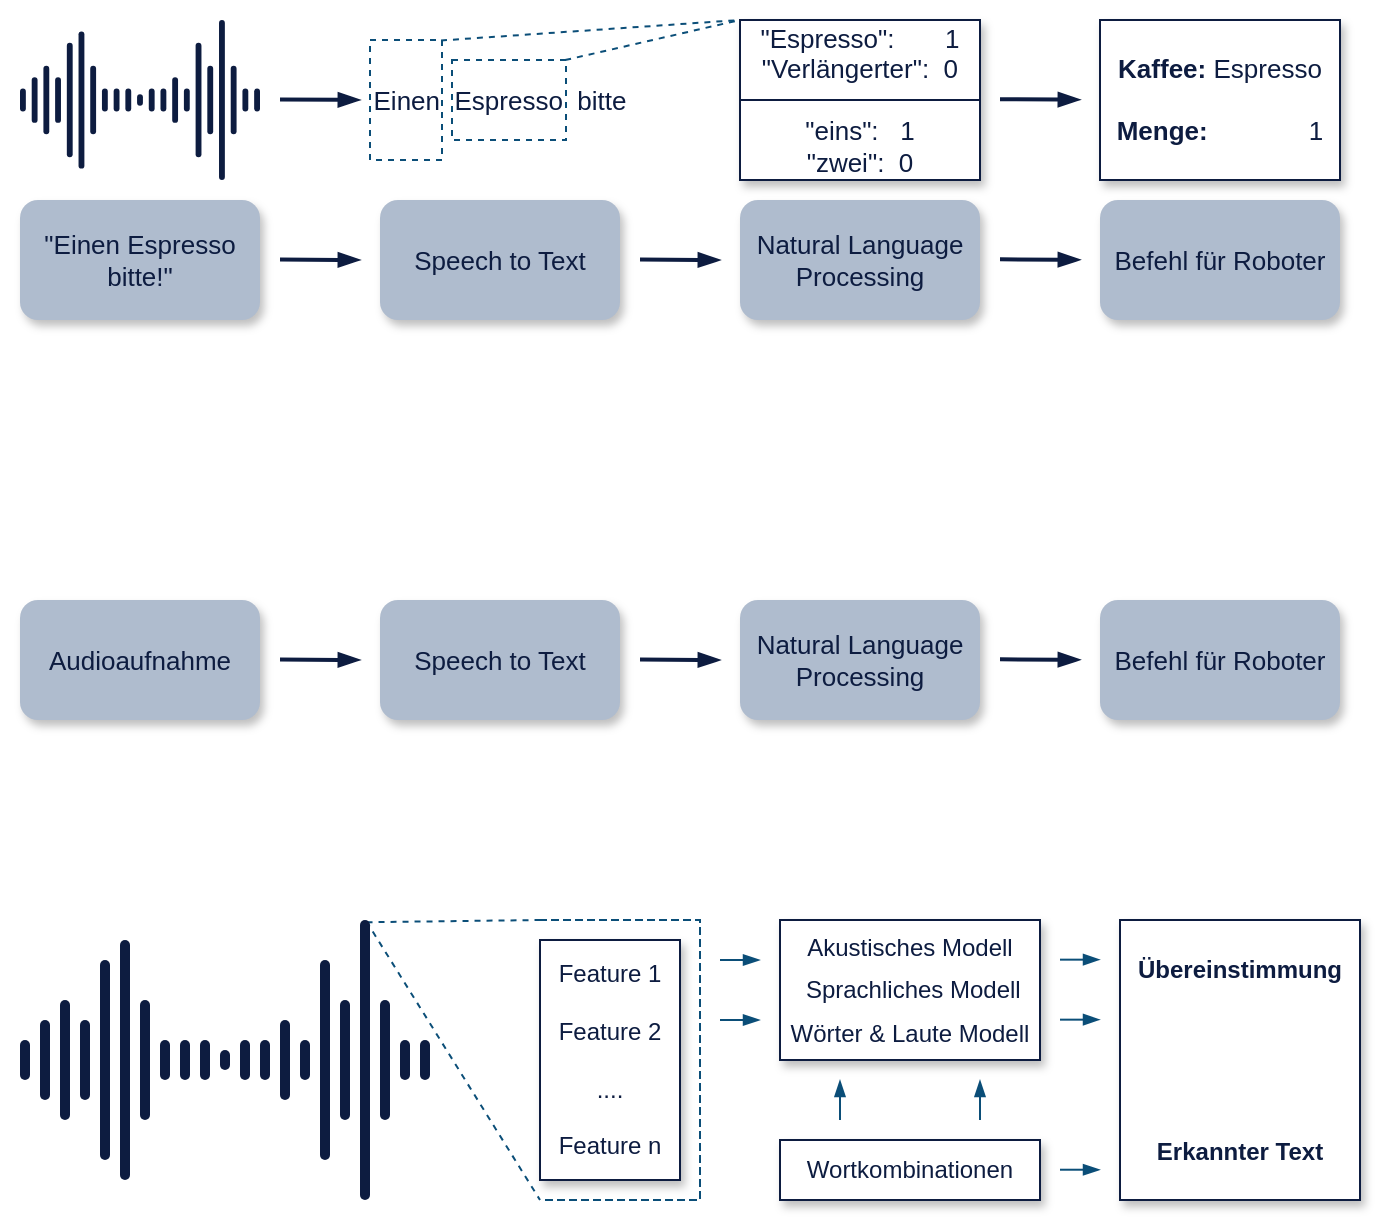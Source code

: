 <mxfile version="14.6.13" type="device" pages="2"><diagram id="PCbgWCdpxRnlRL6voo_U" name="Page-1"><mxGraphModel dx="1178" dy="470" grid="1" gridSize="10" guides="1" tooltips="1" connect="1" arrows="1" fold="1" page="1" pageScale="1" pageWidth="827" pageHeight="1169" math="0" shadow="0"><root><mxCell id="0"/><mxCell id="1" parent="0"/><mxCell id="bSFAG248K8359n-4t9Cw-31" value="" style="rounded=0;whiteSpace=wrap;html=1;shadow=0;fontSize=13;fontColor=#0D1C40;strokeWidth=1;fillColor=#ffffff;strokeColor=none;" parent="1" vertex="1"><mxGeometry x="40" y="320" width="680" height="80" as="geometry"/></mxCell><mxCell id="bSFAG248K8359n-4t9Cw-22" value="" style="rounded=0;whiteSpace=wrap;html=1;shadow=0;fontSize=13;fontColor=#0B4E78;strokeWidth=1;strokeColor=none;" parent="1" vertex="1"><mxGeometry x="40" y="30" width="680" height="170" as="geometry"/></mxCell><mxCell id="J1W06XFfiR54AyLGTdI1-83" value="&lt;font color=&quot;#0d1c40&quot; style=&quot;font-size: 13px&quot;&gt;&lt;span&gt;&quot;Einen&amp;nbsp;&lt;/span&gt;&lt;span&gt;Espresso bitte!&quot;&lt;/span&gt;&lt;/font&gt;" style="rounded=1;whiteSpace=wrap;html=1;shadow=1;strokeWidth=2;strokeColor=none;fillColor=#AFBCCE;" parent="1" vertex="1"><mxGeometry x="50" y="130" width="120" height="60" as="geometry"/></mxCell><mxCell id="J1W06XFfiR54AyLGTdI1-84" value="" style="group" parent="1" vertex="1" connectable="0"><mxGeometry x="50" y="40" width="120" height="80" as="geometry"/></mxCell><mxCell id="J1W06XFfiR54AyLGTdI1-55" value="" style="rounded=1;whiteSpace=wrap;html=1;shadow=0;strokeWidth=2;fillColor=#0D1C40;strokeColor=none;perimeterSpacing=0;absoluteArcSize=1;arcSize=12;" parent="J1W06XFfiR54AyLGTdI1-84" vertex="1"><mxGeometry x="11.707" y="22.857" width="2.927" height="34.286" as="geometry"/></mxCell><mxCell id="J1W06XFfiR54AyLGTdI1-57" value="" style="rounded=1;whiteSpace=wrap;html=1;shadow=0;strokeWidth=2;fillColor=#0D1C40;strokeColor=none;perimeterSpacing=0;absoluteArcSize=1;arcSize=12;" parent="J1W06XFfiR54AyLGTdI1-84" vertex="1"><mxGeometry x="17.561" y="28.571" width="2.927" height="22.857" as="geometry"/></mxCell><mxCell id="J1W06XFfiR54AyLGTdI1-58" value="" style="rounded=1;whiteSpace=wrap;html=1;shadow=0;strokeWidth=2;fillColor=#0D1C40;strokeColor=none;perimeterSpacing=0;absoluteArcSize=1;arcSize=12;" parent="J1W06XFfiR54AyLGTdI1-84" vertex="1"><mxGeometry x="23.415" y="11.429" width="2.927" height="57.143" as="geometry"/></mxCell><mxCell id="J1W06XFfiR54AyLGTdI1-60" value="" style="rounded=1;whiteSpace=wrap;html=1;shadow=0;strokeWidth=2;fillColor=#0D1C40;strokeColor=none;perimeterSpacing=0;absoluteArcSize=1;arcSize=12;" parent="J1W06XFfiR54AyLGTdI1-84" vertex="1"><mxGeometry x="29.268" y="5.714" width="2.927" height="68.571" as="geometry"/></mxCell><mxCell id="J1W06XFfiR54AyLGTdI1-61" value="" style="rounded=1;whiteSpace=wrap;html=1;shadow=0;strokeWidth=2;fillColor=#0D1C40;strokeColor=none;perimeterSpacing=0;absoluteArcSize=1;arcSize=12;" parent="J1W06XFfiR54AyLGTdI1-84" vertex="1"><mxGeometry x="35.122" y="22.857" width="2.927" height="34.286" as="geometry"/></mxCell><mxCell id="J1W06XFfiR54AyLGTdI1-63" value="" style="rounded=1;whiteSpace=wrap;html=1;shadow=0;strokeWidth=2;fillColor=#0D1C40;strokeColor=none;perimeterSpacing=0;absoluteArcSize=1;arcSize=12;" parent="J1W06XFfiR54AyLGTdI1-84" vertex="1"><mxGeometry x="40.976" y="34.286" width="2.927" height="11.429" as="geometry"/></mxCell><mxCell id="J1W06XFfiR54AyLGTdI1-65" value="" style="rounded=1;whiteSpace=wrap;html=1;shadow=0;strokeWidth=2;fillColor=#0D1C40;strokeColor=none;perimeterSpacing=0;absoluteArcSize=1;arcSize=12;" parent="J1W06XFfiR54AyLGTdI1-84" vertex="1"><mxGeometry x="5.854" y="28.571" width="2.927" height="22.857" as="geometry"/></mxCell><mxCell id="J1W06XFfiR54AyLGTdI1-66" value="" style="rounded=1;whiteSpace=wrap;html=1;shadow=0;strokeWidth=2;fillColor=#0D1C40;strokeColor=none;perimeterSpacing=0;absoluteArcSize=1;arcSize=12;" parent="J1W06XFfiR54AyLGTdI1-84" vertex="1"><mxGeometry y="34.286" width="2.927" height="11.429" as="geometry"/></mxCell><mxCell id="J1W06XFfiR54AyLGTdI1-67" value="" style="rounded=1;whiteSpace=wrap;html=1;shadow=0;strokeWidth=2;fillColor=#0D1C40;strokeColor=none;perimeterSpacing=0;absoluteArcSize=1;arcSize=12;" parent="J1W06XFfiR54AyLGTdI1-84" vertex="1"><mxGeometry x="46.829" y="34.286" width="2.927" height="11.429" as="geometry"/></mxCell><mxCell id="J1W06XFfiR54AyLGTdI1-68" value="" style="rounded=1;whiteSpace=wrap;html=1;shadow=0;strokeWidth=2;fillColor=#0D1C40;strokeColor=none;perimeterSpacing=0;absoluteArcSize=1;arcSize=12;" parent="J1W06XFfiR54AyLGTdI1-84" vertex="1"><mxGeometry x="52.683" y="34.286" width="2.927" height="11.429" as="geometry"/></mxCell><mxCell id="J1W06XFfiR54AyLGTdI1-70" value="" style="rounded=1;whiteSpace=wrap;html=1;shadow=0;strokeWidth=2;fillColor=#0D1C40;strokeColor=none;perimeterSpacing=0;absoluteArcSize=1;arcSize=12;" parent="J1W06XFfiR54AyLGTdI1-84" vertex="1"><mxGeometry x="64.39" y="34.286" width="2.927" height="11.429" as="geometry"/></mxCell><mxCell id="J1W06XFfiR54AyLGTdI1-71" value="" style="rounded=1;whiteSpace=wrap;html=1;shadow=0;strokeWidth=2;fillColor=#0D1C40;strokeColor=none;perimeterSpacing=0;absoluteArcSize=1;arcSize=12;" parent="J1W06XFfiR54AyLGTdI1-84" vertex="1"><mxGeometry x="70.244" y="34.286" width="2.927" height="11.429" as="geometry"/></mxCell><mxCell id="J1W06XFfiR54AyLGTdI1-72" value="" style="rounded=1;whiteSpace=wrap;html=1;shadow=0;strokeWidth=2;fillColor=#0D1C40;strokeColor=none;perimeterSpacing=0;absoluteArcSize=1;arcSize=12;" parent="J1W06XFfiR54AyLGTdI1-84" vertex="1"><mxGeometry x="76.098" y="28.571" width="2.927" height="22.857" as="geometry"/></mxCell><mxCell id="J1W06XFfiR54AyLGTdI1-73" value="" style="rounded=1;whiteSpace=wrap;html=1;shadow=0;strokeWidth=2;fillColor=#0D1C40;strokeColor=none;perimeterSpacing=0;absoluteArcSize=1;arcSize=12;" parent="J1W06XFfiR54AyLGTdI1-84" vertex="1"><mxGeometry x="81.951" y="34.286" width="2.927" height="11.429" as="geometry"/></mxCell><mxCell id="J1W06XFfiR54AyLGTdI1-69" value="" style="rounded=1;whiteSpace=wrap;html=1;shadow=0;strokeWidth=2;fillColor=#0D1C40;strokeColor=none;perimeterSpacing=0;absoluteArcSize=1;arcSize=12;" parent="J1W06XFfiR54AyLGTdI1-84" vertex="1"><mxGeometry x="58.537" y="37.143" width="2.927" height="5.714" as="geometry"/></mxCell><mxCell id="J1W06XFfiR54AyLGTdI1-75" value="" style="rounded=1;whiteSpace=wrap;html=1;shadow=0;strokeWidth=2;fillColor=#0D1C40;strokeColor=none;perimeterSpacing=0;absoluteArcSize=1;arcSize=12;" parent="J1W06XFfiR54AyLGTdI1-84" vertex="1"><mxGeometry x="87.805" y="11.429" width="2.927" height="57.143" as="geometry"/></mxCell><mxCell id="J1W06XFfiR54AyLGTdI1-76" value="" style="rounded=1;whiteSpace=wrap;html=1;shadow=0;strokeWidth=2;fillColor=#0D1C40;strokeColor=none;perimeterSpacing=0;absoluteArcSize=1;arcSize=12;" parent="J1W06XFfiR54AyLGTdI1-84" vertex="1"><mxGeometry x="93.659" y="22.857" width="2.927" height="34.286" as="geometry"/></mxCell><mxCell id="J1W06XFfiR54AyLGTdI1-78" value="" style="rounded=1;whiteSpace=wrap;html=1;shadow=0;strokeWidth=2;fillColor=#0D1C40;strokeColor=none;perimeterSpacing=0;absoluteArcSize=1;arcSize=12;" parent="J1W06XFfiR54AyLGTdI1-84" vertex="1"><mxGeometry x="99.512" width="2.927" height="80" as="geometry"/></mxCell><mxCell id="J1W06XFfiR54AyLGTdI1-79" value="" style="rounded=1;whiteSpace=wrap;html=1;shadow=0;strokeWidth=2;fillColor=#0D1C40;strokeColor=none;perimeterSpacing=0;absoluteArcSize=1;arcSize=12;" parent="J1W06XFfiR54AyLGTdI1-84" vertex="1"><mxGeometry x="105.366" y="22.857" width="2.927" height="34.286" as="geometry"/></mxCell><mxCell id="J1W06XFfiR54AyLGTdI1-80" value="" style="rounded=1;whiteSpace=wrap;html=1;shadow=0;strokeWidth=2;fillColor=#0D1C40;strokeColor=none;perimeterSpacing=0;absoluteArcSize=1;arcSize=12;" parent="J1W06XFfiR54AyLGTdI1-84" vertex="1"><mxGeometry x="111.22" y="34.286" width="2.927" height="11.429" as="geometry"/></mxCell><mxCell id="J1W06XFfiR54AyLGTdI1-81" value="" style="rounded=1;whiteSpace=wrap;html=1;shadow=0;strokeWidth=2;fillColor=#0D1C40;strokeColor=none;perimeterSpacing=0;absoluteArcSize=1;arcSize=12;" parent="J1W06XFfiR54AyLGTdI1-84" vertex="1"><mxGeometry x="117.073" y="34.286" width="2.927" height="11.429" as="geometry"/></mxCell><mxCell id="5CY3OAnJEL9NwGId-kza-1" value="" style="endArrow=blockThin;html=1;shadow=0;strokeWidth=2;endFill=1;strokeColor=#0D1C40;" parent="1" edge="1"><mxGeometry width="50" height="50" relative="1" as="geometry"><mxPoint x="180" y="79.71" as="sourcePoint"/><mxPoint x="220" y="80" as="targetPoint"/></mxGeometry></mxCell><mxCell id="bSFAG248K8359n-4t9Cw-2" value="&lt;font color=&quot;#0d1c40&quot;&gt;&lt;span style=&quot;font-size: 13px&quot;&gt;Speech to Text&lt;/span&gt;&lt;/font&gt;" style="rounded=1;whiteSpace=wrap;html=1;shadow=1;strokeWidth=2;fillColor=#AFBCCE;strokeColor=none;" parent="1" vertex="1"><mxGeometry x="230" y="130" width="120" height="60" as="geometry"/></mxCell><mxCell id="bSFAG248K8359n-4t9Cw-3" value="" style="endArrow=blockThin;html=1;shadow=0;strokeWidth=2;endFill=1;strokeColor=#0D1C40;" parent="1" edge="1"><mxGeometry width="50" height="50" relative="1" as="geometry"><mxPoint x="180" y="159.76" as="sourcePoint"/><mxPoint x="220" y="160" as="targetPoint"/></mxGeometry></mxCell><mxCell id="bSFAG248K8359n-4t9Cw-5" value="&lt;font color=&quot;#0d1c40&quot;&gt;&lt;span style=&quot;font-size: 13px&quot;&gt;Natural Language Processing&lt;/span&gt;&lt;/font&gt;" style="rounded=1;whiteSpace=wrap;html=1;shadow=1;strokeWidth=2;fillColor=#AFBCCE;strokeColor=none;" parent="1" vertex="1"><mxGeometry x="410" y="130" width="120" height="60" as="geometry"/></mxCell><mxCell id="bSFAG248K8359n-4t9Cw-9" value="&lt;font color=&quot;#0d1c40&quot;&gt;&lt;span style=&quot;font-size: 13px&quot;&gt;Befehl für Roboter&lt;/span&gt;&lt;/font&gt;" style="rounded=1;whiteSpace=wrap;html=1;shadow=1;strokeWidth=2;fillColor=#AFBCCE;strokeColor=none;" parent="1" vertex="1"><mxGeometry x="590" y="130" width="120" height="60" as="geometry"/></mxCell><mxCell id="bSFAG248K8359n-4t9Cw-10" value="" style="endArrow=blockThin;html=1;shadow=0;strokeWidth=2;endFill=1;strokeColor=#0D1C40;" parent="1" edge="1"><mxGeometry width="50" height="50" relative="1" as="geometry"><mxPoint x="360" y="159.8" as="sourcePoint"/><mxPoint x="400" y="160.04" as="targetPoint"/></mxGeometry></mxCell><mxCell id="bSFAG248K8359n-4t9Cw-11" value="" style="endArrow=blockThin;html=1;shadow=0;strokeWidth=2;endFill=1;strokeColor=#0D1C40;" parent="1" edge="1"><mxGeometry width="50" height="50" relative="1" as="geometry"><mxPoint x="540" y="159.66" as="sourcePoint"/><mxPoint x="580" y="159.9" as="targetPoint"/></mxGeometry></mxCell><mxCell id="bSFAG248K8359n-4t9Cw-13" value="&lt;b&gt;Kaffee:&lt;/b&gt; Espresso&lt;br style=&quot;font-size: 13px&quot;&gt;&lt;br style=&quot;font-size: 13px&quot;&gt;&lt;b&gt;Menge:&amp;nbsp; &amp;nbsp; &amp;nbsp; &amp;nbsp; &amp;nbsp; &amp;nbsp; &amp;nbsp;&lt;/b&gt;&amp;nbsp;1" style="rounded=0;whiteSpace=wrap;html=1;shadow=1;strokeColor=#0D1C40;strokeWidth=1;fontSize=13;fontColor=#0D1C40;" parent="1" vertex="1"><mxGeometry x="590" y="40" width="120" height="80" as="geometry"/></mxCell><mxCell id="bSFAG248K8359n-4t9Cw-14" value="Einen&amp;nbsp; Espresso&amp;nbsp; bitte" style="text;html=1;strokeColor=none;fillColor=none;align=center;verticalAlign=middle;whiteSpace=wrap;rounded=0;shadow=0;fontSize=13;fontColor=#0D1C40;" parent="1" vertex="1"><mxGeometry x="225" y="70" width="130" height="20" as="geometry"/></mxCell><mxCell id="bSFAG248K8359n-4t9Cw-15" value="" style="rounded=0;whiteSpace=wrap;html=1;shadow=0;strokeWidth=1;fillColor=none;dashed=1;strokeColor=#0B4E78;" parent="1" vertex="1"><mxGeometry x="225" y="50" width="36" height="60" as="geometry"/></mxCell><mxCell id="bSFAG248K8359n-4t9Cw-16" value="" style="rounded=0;whiteSpace=wrap;html=1;shadow=0;strokeWidth=1;fillColor=none;dashed=1;strokeColor=#0B4E78;" parent="1" vertex="1"><mxGeometry x="266" y="60" width="57" height="40" as="geometry"/></mxCell><mxCell id="bSFAG248K8359n-4t9Cw-17" value="" style="endArrow=none;dashed=1;html=1;strokeWidth=1;shadow=0;fontSize=13;exitX=0.993;exitY=0.001;exitDx=0;exitDy=0;entryX=0;entryY=0;entryDx=0;entryDy=0;strokeColor=#0B4E78;exitPerimeter=0;" parent="1" source="bSFAG248K8359n-4t9Cw-16" target="bSFAG248K8359n-4t9Cw-19" edge="1"><mxGeometry width="50" height="50" relative="1" as="geometry"><mxPoint x="323" y="50" as="sourcePoint"/><mxPoint x="410" y="40" as="targetPoint"/></mxGeometry></mxCell><mxCell id="bSFAG248K8359n-4t9Cw-20" value="" style="endArrow=none;dashed=1;html=1;strokeWidth=1;shadow=0;fontSize=13;exitX=0.986;exitY=0.004;exitDx=0;exitDy=0;entryX=0;entryY=0;entryDx=0;entryDy=0;strokeColor=#0B4E78;exitPerimeter=0;" parent="1" source="bSFAG248K8359n-4t9Cw-15" target="bSFAG248K8359n-4t9Cw-19" edge="1"><mxGeometry width="50" height="50" relative="1" as="geometry"><mxPoint x="333" y="60" as="sourcePoint"/><mxPoint x="420" y="50" as="targetPoint"/></mxGeometry></mxCell><mxCell id="bSFAG248K8359n-4t9Cw-19" value="&quot;Espresso&quot;:&amp;nbsp; &amp;nbsp; &amp;nbsp; &amp;nbsp;1&lt;br style=&quot;font-size: 13px&quot;&gt;&quot;Verlängerter&quot;:&amp;nbsp; 0&lt;br style=&quot;font-size: 13px&quot;&gt;&lt;br style=&quot;font-size: 13px&quot;&gt;&quot;eins&quot;:&amp;nbsp; &amp;nbsp;1&lt;br style=&quot;font-size: 13px&quot;&gt;&quot;zwei&quot;:&amp;nbsp; 0" style="rounded=0;whiteSpace=wrap;html=1;shadow=1;strokeColor=#0D1C40;strokeWidth=1;fontSize=13;fontColor=#0D1C40;" parent="1" vertex="1"><mxGeometry x="410" y="40" width="120" height="80" as="geometry"/></mxCell><mxCell id="bSFAG248K8359n-4t9Cw-21" value="" style="endArrow=none;html=1;shadow=0;fontSize=13;strokeWidth=1;strokeColor=#0D1C40;exitX=0;exitY=0.5;exitDx=0;exitDy=0;entryX=1;entryY=0.5;entryDx=0;entryDy=0;" parent="1" source="bSFAG248K8359n-4t9Cw-19" target="bSFAG248K8359n-4t9Cw-19" edge="1"><mxGeometry width="50" height="50" relative="1" as="geometry"><mxPoint x="430" y="20" as="sourcePoint"/><mxPoint x="580" y="-10" as="targetPoint"/></mxGeometry></mxCell><mxCell id="bSFAG248K8359n-4t9Cw-23" value="" style="endArrow=blockThin;html=1;shadow=0;strokeWidth=2;endFill=1;strokeColor=#0D1C40;" parent="1" edge="1"><mxGeometry width="50" height="50" relative="1" as="geometry"><mxPoint x="540" y="79.58" as="sourcePoint"/><mxPoint x="580" y="79.87" as="targetPoint"/></mxGeometry></mxCell><mxCell id="bSFAG248K8359n-4t9Cw-24" value="&lt;font color=&quot;#0d1c40&quot;&gt;&lt;span style=&quot;font-size: 13px&quot;&gt;Audioaufnahme&lt;/span&gt;&lt;/font&gt;" style="rounded=1;whiteSpace=wrap;html=1;shadow=1;strokeWidth=2;strokeColor=none;fillColor=#AFBCCE;" parent="1" vertex="1"><mxGeometry x="50" y="330" width="120" height="60" as="geometry"/></mxCell><mxCell id="bSFAG248K8359n-4t9Cw-25" value="&lt;font color=&quot;#0d1c40&quot;&gt;&lt;span style=&quot;font-size: 13px&quot;&gt;Speech to Text&lt;/span&gt;&lt;/font&gt;" style="rounded=1;whiteSpace=wrap;html=1;shadow=1;strokeWidth=2;fillColor=#AFBCCE;strokeColor=none;" parent="1" vertex="1"><mxGeometry x="230" y="330" width="120" height="60" as="geometry"/></mxCell><mxCell id="bSFAG248K8359n-4t9Cw-26" value="" style="endArrow=blockThin;html=1;shadow=0;strokeWidth=2;endFill=1;strokeColor=#0D1C40;" parent="1" edge="1"><mxGeometry width="50" height="50" relative="1" as="geometry"><mxPoint x="180" y="359.76" as="sourcePoint"/><mxPoint x="220" y="360" as="targetPoint"/></mxGeometry></mxCell><mxCell id="bSFAG248K8359n-4t9Cw-27" value="&lt;font color=&quot;#0d1c40&quot;&gt;&lt;span style=&quot;font-size: 13px&quot;&gt;Natural Language Processing&lt;/span&gt;&lt;/font&gt;" style="rounded=1;whiteSpace=wrap;html=1;shadow=1;strokeWidth=2;fillColor=#AFBCCE;strokeColor=none;" parent="1" vertex="1"><mxGeometry x="410" y="330" width="120" height="60" as="geometry"/></mxCell><mxCell id="bSFAG248K8359n-4t9Cw-28" value="&lt;font color=&quot;#0d1c40&quot;&gt;&lt;span style=&quot;font-size: 13px&quot;&gt;Befehl für Roboter&lt;/span&gt;&lt;/font&gt;" style="rounded=1;whiteSpace=wrap;html=1;shadow=1;strokeWidth=2;fillColor=#AFBCCE;strokeColor=none;" parent="1" vertex="1"><mxGeometry x="590" y="330" width="120" height="60" as="geometry"/></mxCell><mxCell id="bSFAG248K8359n-4t9Cw-29" value="" style="endArrow=blockThin;html=1;shadow=0;strokeWidth=2;endFill=1;strokeColor=#0D1C40;" parent="1" edge="1"><mxGeometry width="50" height="50" relative="1" as="geometry"><mxPoint x="360" y="359.8" as="sourcePoint"/><mxPoint x="400" y="360.04" as="targetPoint"/></mxGeometry></mxCell><mxCell id="bSFAG248K8359n-4t9Cw-30" value="" style="endArrow=blockThin;html=1;shadow=0;strokeWidth=2;endFill=1;strokeColor=#0D1C40;" parent="1" edge="1"><mxGeometry width="50" height="50" relative="1" as="geometry"><mxPoint x="540.0" y="359.66" as="sourcePoint"/><mxPoint x="580.0" y="359.9" as="targetPoint"/></mxGeometry></mxCell><mxCell id="lVghwTJrDNimqfWAbmgP-1" value="" style="rounded=0;whiteSpace=wrap;html=1;shadow=0;fontColor=#0D1C40;strokeColor=none;" parent="1" vertex="1"><mxGeometry x="40" y="480" width="690" height="160" as="geometry"/></mxCell><mxCell id="lVghwTJrDNimqfWAbmgP-2" value="" style="endArrow=none;dashed=1;html=1;strokeWidth=1;shadow=0;fontSize=13;entryX=1;entryY=0;entryDx=0;entryDy=0;exitX=0.654;exitY=0.008;exitDx=0;exitDy=0;exitPerimeter=0;fontColor=#0D1C40;strokeColor=#0B4E78;" parent="1" source="lVghwTJrDNimqfWAbmgP-23" target="lVghwTJrDNimqfWAbmgP-4" edge="1"><mxGeometry width="50" height="50" relative="1" as="geometry"><mxPoint x="230" y="490" as="sourcePoint"/><mxPoint x="330" y="490" as="targetPoint"/></mxGeometry></mxCell><mxCell id="lVghwTJrDNimqfWAbmgP-3" value="" style="endArrow=none;dashed=1;html=1;strokeWidth=1;shadow=0;fontSize=13;exitX=0.639;exitY=0.005;exitDx=0;exitDy=0;entryX=0;entryY=0;entryDx=0;entryDy=0;exitPerimeter=0;fontColor=#0D1C40;strokeColor=#0B4E78;" parent="1" source="lVghwTJrDNimqfWAbmgP-23" target="lVghwTJrDNimqfWAbmgP-4" edge="1"><mxGeometry width="50" height="50" relative="1" as="geometry"><mxPoint x="238" y="486" as="sourcePoint"/><mxPoint x="330" y="630" as="targetPoint"/></mxGeometry></mxCell><mxCell id="lVghwTJrDNimqfWAbmgP-4" value="" style="shape=partialRectangle;whiteSpace=wrap;html=1;bottom=1;right=1;left=1;top=0;fillColor=none;routingCenterX=-0.5;rotation=-90;dashed=1;fontColor=#0D1C40;strokeColor=#0B4E78;" parent="1" vertex="1"><mxGeometry x="280" y="520" width="140" height="80" as="geometry"/></mxCell><mxCell id="lVghwTJrDNimqfWAbmgP-5" value="" style="group" parent="1" vertex="1" connectable="0"><mxGeometry x="50" y="490" width="205" height="144" as="geometry"/></mxCell><mxCell id="lVghwTJrDNimqfWAbmgP-6" value="" style="rounded=1;whiteSpace=wrap;html=1;shadow=0;strokeWidth=2;fillColor=#0D1C40;strokeColor=none;perimeterSpacing=0;absoluteArcSize=1;arcSize=12;" parent="lVghwTJrDNimqfWAbmgP-5" vertex="1"><mxGeometry x="20" y="40" width="5" height="60" as="geometry"/></mxCell><mxCell id="lVghwTJrDNimqfWAbmgP-7" value="" style="rounded=1;whiteSpace=wrap;html=1;shadow=0;strokeWidth=2;fillColor=#0D1C40;strokeColor=none;perimeterSpacing=0;absoluteArcSize=1;arcSize=12;" parent="lVghwTJrDNimqfWAbmgP-5" vertex="1"><mxGeometry x="30" y="50" width="5" height="40" as="geometry"/></mxCell><mxCell id="lVghwTJrDNimqfWAbmgP-8" value="" style="rounded=1;whiteSpace=wrap;html=1;shadow=0;strokeWidth=2;fillColor=#0D1C40;strokeColor=none;perimeterSpacing=0;absoluteArcSize=1;arcSize=12;" parent="lVghwTJrDNimqfWAbmgP-5" vertex="1"><mxGeometry x="40" y="20" width="5" height="100" as="geometry"/></mxCell><mxCell id="lVghwTJrDNimqfWAbmgP-9" value="" style="rounded=1;whiteSpace=wrap;html=1;shadow=0;strokeWidth=2;fillColor=#0D1C40;strokeColor=none;perimeterSpacing=0;absoluteArcSize=1;arcSize=12;" parent="lVghwTJrDNimqfWAbmgP-5" vertex="1"><mxGeometry x="50" y="10" width="5" height="120" as="geometry"/></mxCell><mxCell id="lVghwTJrDNimqfWAbmgP-10" value="" style="rounded=1;whiteSpace=wrap;html=1;shadow=0;strokeWidth=2;fillColor=#0D1C40;strokeColor=none;perimeterSpacing=0;absoluteArcSize=1;arcSize=12;" parent="lVghwTJrDNimqfWAbmgP-5" vertex="1"><mxGeometry x="60" y="40" width="5" height="60" as="geometry"/></mxCell><mxCell id="lVghwTJrDNimqfWAbmgP-11" value="" style="rounded=1;whiteSpace=wrap;html=1;shadow=0;strokeWidth=2;fillColor=#0D1C40;strokeColor=none;perimeterSpacing=0;absoluteArcSize=1;arcSize=12;" parent="lVghwTJrDNimqfWAbmgP-5" vertex="1"><mxGeometry x="70" y="60" width="5" height="20" as="geometry"/></mxCell><mxCell id="lVghwTJrDNimqfWAbmgP-12" value="" style="rounded=1;whiteSpace=wrap;html=1;shadow=0;strokeWidth=2;fillColor=#0D1C40;strokeColor=none;perimeterSpacing=0;absoluteArcSize=1;arcSize=12;" parent="lVghwTJrDNimqfWAbmgP-5" vertex="1"><mxGeometry x="10" y="50" width="5" height="40" as="geometry"/></mxCell><mxCell id="lVghwTJrDNimqfWAbmgP-13" value="" style="rounded=1;whiteSpace=wrap;html=1;shadow=0;strokeWidth=2;fillColor=#0D1C40;strokeColor=none;perimeterSpacing=0;absoluteArcSize=1;arcSize=12;" parent="lVghwTJrDNimqfWAbmgP-5" vertex="1"><mxGeometry y="60" width="5" height="20" as="geometry"/></mxCell><mxCell id="lVghwTJrDNimqfWAbmgP-14" value="" style="rounded=1;whiteSpace=wrap;html=1;shadow=0;strokeWidth=2;fillColor=#0D1C40;strokeColor=none;perimeterSpacing=0;absoluteArcSize=1;arcSize=12;" parent="lVghwTJrDNimqfWAbmgP-5" vertex="1"><mxGeometry x="80" y="60" width="5" height="20" as="geometry"/></mxCell><mxCell id="lVghwTJrDNimqfWAbmgP-15" value="" style="rounded=1;whiteSpace=wrap;html=1;shadow=0;strokeWidth=2;fillColor=#0D1C40;strokeColor=none;perimeterSpacing=0;absoluteArcSize=1;arcSize=12;" parent="lVghwTJrDNimqfWAbmgP-5" vertex="1"><mxGeometry x="90" y="60" width="5" height="20" as="geometry"/></mxCell><mxCell id="lVghwTJrDNimqfWAbmgP-16" value="" style="rounded=1;whiteSpace=wrap;html=1;shadow=0;strokeWidth=2;fillColor=#0D1C40;strokeColor=none;perimeterSpacing=0;absoluteArcSize=1;arcSize=12;" parent="lVghwTJrDNimqfWAbmgP-5" vertex="1"><mxGeometry x="110" y="60" width="5" height="20" as="geometry"/></mxCell><mxCell id="lVghwTJrDNimqfWAbmgP-17" value="" style="rounded=1;whiteSpace=wrap;html=1;shadow=0;strokeWidth=2;fillColor=#0D1C40;strokeColor=none;perimeterSpacing=0;absoluteArcSize=1;arcSize=12;" parent="lVghwTJrDNimqfWAbmgP-5" vertex="1"><mxGeometry x="120" y="60" width="5" height="20" as="geometry"/></mxCell><mxCell id="lVghwTJrDNimqfWAbmgP-18" value="" style="rounded=1;whiteSpace=wrap;html=1;shadow=0;strokeWidth=2;fillColor=#0D1C40;strokeColor=none;perimeterSpacing=0;absoluteArcSize=1;arcSize=12;" parent="lVghwTJrDNimqfWAbmgP-5" vertex="1"><mxGeometry x="130" y="50" width="5" height="40" as="geometry"/></mxCell><mxCell id="lVghwTJrDNimqfWAbmgP-19" value="" style="rounded=1;whiteSpace=wrap;html=1;shadow=0;strokeWidth=2;fillColor=#0D1C40;strokeColor=none;perimeterSpacing=0;absoluteArcSize=1;arcSize=12;" parent="lVghwTJrDNimqfWAbmgP-5" vertex="1"><mxGeometry x="140" y="60" width="5" height="20" as="geometry"/></mxCell><mxCell id="lVghwTJrDNimqfWAbmgP-20" value="" style="rounded=1;whiteSpace=wrap;html=1;shadow=0;strokeWidth=2;fillColor=#0D1C40;strokeColor=none;perimeterSpacing=0;absoluteArcSize=1;arcSize=12;" parent="lVghwTJrDNimqfWAbmgP-5" vertex="1"><mxGeometry x="100" y="65" width="5" height="10" as="geometry"/></mxCell><mxCell id="lVghwTJrDNimqfWAbmgP-21" value="" style="rounded=1;whiteSpace=wrap;html=1;shadow=0;strokeWidth=2;fillColor=#0D1C40;strokeColor=none;perimeterSpacing=0;absoluteArcSize=1;arcSize=12;" parent="lVghwTJrDNimqfWAbmgP-5" vertex="1"><mxGeometry x="150" y="20" width="5" height="100" as="geometry"/></mxCell><mxCell id="lVghwTJrDNimqfWAbmgP-22" value="" style="rounded=1;whiteSpace=wrap;html=1;shadow=0;strokeWidth=2;fillColor=#0D1C40;strokeColor=none;perimeterSpacing=0;absoluteArcSize=1;arcSize=12;" parent="lVghwTJrDNimqfWAbmgP-5" vertex="1"><mxGeometry x="160" y="40" width="5" height="60" as="geometry"/></mxCell><mxCell id="lVghwTJrDNimqfWAbmgP-23" value="" style="rounded=1;whiteSpace=wrap;html=1;shadow=0;strokeWidth=2;fillColor=#0D1C40;strokeColor=none;perimeterSpacing=0;absoluteArcSize=1;arcSize=12;" parent="lVghwTJrDNimqfWAbmgP-5" vertex="1"><mxGeometry x="170" width="5" height="140" as="geometry"/></mxCell><mxCell id="lVghwTJrDNimqfWAbmgP-24" value="" style="rounded=1;whiteSpace=wrap;html=1;shadow=0;strokeWidth=2;fillColor=#0D1C40;strokeColor=none;perimeterSpacing=0;absoluteArcSize=1;arcSize=12;" parent="lVghwTJrDNimqfWAbmgP-5" vertex="1"><mxGeometry x="180" y="40" width="5" height="60" as="geometry"/></mxCell><mxCell id="lVghwTJrDNimqfWAbmgP-25" value="" style="rounded=1;whiteSpace=wrap;html=1;shadow=0;strokeWidth=2;fillColor=#0D1C40;strokeColor=none;perimeterSpacing=0;absoluteArcSize=1;arcSize=12;" parent="lVghwTJrDNimqfWAbmgP-5" vertex="1"><mxGeometry x="190" y="60" width="5" height="20" as="geometry"/></mxCell><mxCell id="lVghwTJrDNimqfWAbmgP-26" value="" style="rounded=1;whiteSpace=wrap;html=1;shadow=0;strokeWidth=2;fillColor=#0D1C40;strokeColor=none;perimeterSpacing=0;absoluteArcSize=1;arcSize=12;" parent="lVghwTJrDNimqfWAbmgP-5" vertex="1"><mxGeometry x="200" y="60" width="5" height="20" as="geometry"/></mxCell><mxCell id="lVghwTJrDNimqfWAbmgP-27" value="Feature 1&lt;br&gt;&lt;br&gt;Feature 2&lt;br&gt;&lt;br&gt;....&lt;br&gt;&lt;br&gt;Feature n" style="rounded=0;whiteSpace=wrap;html=1;shadow=1;fontColor=#0D1C40;strokeColor=#0D1C40;" parent="1" vertex="1"><mxGeometry x="310" y="500" width="70" height="120" as="geometry"/></mxCell><mxCell id="lVghwTJrDNimqfWAbmgP-28" value="" style="endArrow=blockThin;html=1;endFill=1;strokeColor=#0B4E78;" parent="1" edge="1"><mxGeometry width="50" height="50" relative="1" as="geometry"><mxPoint x="400" y="510" as="sourcePoint"/><mxPoint x="420" y="510" as="targetPoint"/></mxGeometry></mxCell><mxCell id="lVghwTJrDNimqfWAbmgP-29" value="&lt;p style=&quot;line-height: 90%&quot;&gt;Akustisches Modell&lt;br&gt;&lt;br&gt;&amp;nbsp;Sprachliches Modell&lt;br&gt;&lt;br&gt;Wörter &amp;amp; Laute Modell&lt;/p&gt;" style="rounded=0;whiteSpace=wrap;html=1;shadow=1;fontColor=#0D1C40;strokeColor=#0D1C40;" parent="1" vertex="1"><mxGeometry x="430" y="490" width="130" height="70" as="geometry"/></mxCell><mxCell id="lVghwTJrDNimqfWAbmgP-30" value="" style="endArrow=blockThin;html=1;endFill=1;strokeColor=#0B4E78;" parent="1" edge="1"><mxGeometry width="50" height="50" relative="1" as="geometry"><mxPoint x="400" y="540" as="sourcePoint"/><mxPoint x="420" y="540" as="targetPoint"/></mxGeometry></mxCell><mxCell id="lVghwTJrDNimqfWAbmgP-31" value="Wortkombinationen" style="rounded=0;whiteSpace=wrap;html=1;shadow=1;fontColor=#0D1C40;strokeColor=#0D1C40;" parent="1" vertex="1"><mxGeometry x="430" y="600" width="130" height="30" as="geometry"/></mxCell><mxCell id="lVghwTJrDNimqfWAbmgP-32" value="" style="endArrow=blockThin;html=1;endFill=1;strokeColor=#0B4E78;" parent="1" edge="1"><mxGeometry width="50" height="50" relative="1" as="geometry"><mxPoint x="460" y="590" as="sourcePoint"/><mxPoint x="460" y="570" as="targetPoint"/></mxGeometry></mxCell><mxCell id="lVghwTJrDNimqfWAbmgP-33" value="" style="endArrow=blockThin;html=1;endFill=1;strokeColor=#0B4E78;" parent="1" edge="1"><mxGeometry width="50" height="50" relative="1" as="geometry"><mxPoint x="530" y="590" as="sourcePoint"/><mxPoint x="530" y="570" as="targetPoint"/></mxGeometry></mxCell><mxCell id="lVghwTJrDNimqfWAbmgP-37" value="" style="endArrow=blockThin;html=1;endFill=1;strokeColor=#0B4E78;" parent="1" edge="1"><mxGeometry width="50" height="50" relative="1" as="geometry"><mxPoint x="570" y="614.86" as="sourcePoint"/><mxPoint x="590" y="614.86" as="targetPoint"/></mxGeometry></mxCell><mxCell id="c0bXNlhxG4Z_k-S3ZNnw-2" value="&lt;p style=&quot;line-height: 90%&quot;&gt;&lt;span style=&quot;font-weight: 700&quot;&gt;Übereinstimmung&lt;/span&gt;&lt;span style=&quot;font-weight: 700&quot;&gt;&lt;br&gt;&lt;/span&gt;&lt;/p&gt;&lt;p style=&quot;line-height: 90%&quot;&gt;&lt;span style=&quot;font-weight: 700&quot;&gt;&lt;br&gt;&lt;/span&gt;&lt;/p&gt;&lt;p style=&quot;line-height: 90%&quot;&gt;&lt;span style=&quot;font-weight: 700&quot;&gt;&lt;br&gt;&lt;/span&gt;&lt;/p&gt;&lt;p style=&quot;line-height: 90%&quot;&gt;&lt;span style=&quot;font-weight: 700&quot;&gt;&lt;br&gt;&lt;/span&gt;&lt;/p&gt;&lt;p style=&quot;line-height: 90%&quot;&gt;&lt;span style=&quot;font-weight: 700&quot;&gt;Erkannter Text&lt;/span&gt;&lt;br&gt;&lt;/p&gt;" style="rounded=0;whiteSpace=wrap;html=1;shadow=1;fontColor=#0D1C40;strokeColor=#0D1C40;" parent="1" vertex="1"><mxGeometry x="600" y="490" width="120" height="140" as="geometry"/></mxCell><mxCell id="Jszka59JpQpl7Gjs3VbB-1" value="" style="endArrow=blockThin;html=1;endFill=1;strokeColor=#0B4E78;" edge="1" parent="1"><mxGeometry width="50" height="50" relative="1" as="geometry"><mxPoint x="570" y="509.83" as="sourcePoint"/><mxPoint x="590" y="509.83" as="targetPoint"/></mxGeometry></mxCell><mxCell id="Jszka59JpQpl7Gjs3VbB-2" value="" style="endArrow=blockThin;html=1;endFill=1;strokeColor=#0B4E78;" edge="1" parent="1"><mxGeometry width="50" height="50" relative="1" as="geometry"><mxPoint x="570" y="539.83" as="sourcePoint"/><mxPoint x="590" y="539.83" as="targetPoint"/></mxGeometry></mxCell></root></mxGraphModel></diagram><diagram id="uyeZyqUXOepo7Q4DB5xU" name="Page-2"><mxGraphModel dx="1182" dy="781" grid="1" gridSize="10" guides="1" tooltips="1" connect="1" arrows="1" fold="1" page="1" pageScale="1" pageWidth="827" pageHeight="1169" math="0" shadow="0"><root><mxCell id="hX5yTAp9bCuZdSxl8jZl-0"/><mxCell id="hX5yTAp9bCuZdSxl8jZl-1" parent="hX5yTAp9bCuZdSxl8jZl-0"/><mxCell id="hX5yTAp9bCuZdSxl8jZl-2" value="" style="group" parent="hX5yTAp9bCuZdSxl8jZl-1" vertex="1" connectable="0"><mxGeometry x="490" y="830" width="205" height="140" as="geometry"/></mxCell><mxCell id="hX5yTAp9bCuZdSxl8jZl-3" value="" style="rounded=1;whiteSpace=wrap;html=1;shadow=0;strokeWidth=2;fillColor=#0D1C40;strokeColor=none;perimeterSpacing=0;absoluteArcSize=1;arcSize=12;" parent="hX5yTAp9bCuZdSxl8jZl-2" vertex="1"><mxGeometry x="20" y="40" width="5" height="60" as="geometry"/></mxCell><mxCell id="hX5yTAp9bCuZdSxl8jZl-4" value="" style="rounded=1;whiteSpace=wrap;html=1;shadow=0;strokeWidth=2;fillColor=#0D1C40;strokeColor=none;perimeterSpacing=0;absoluteArcSize=1;arcSize=12;" parent="hX5yTAp9bCuZdSxl8jZl-2" vertex="1"><mxGeometry x="30" y="50" width="5" height="40" as="geometry"/></mxCell><mxCell id="hX5yTAp9bCuZdSxl8jZl-5" value="" style="rounded=1;whiteSpace=wrap;html=1;shadow=0;strokeWidth=2;fillColor=#0D1C40;strokeColor=none;perimeterSpacing=0;absoluteArcSize=1;arcSize=12;" parent="hX5yTAp9bCuZdSxl8jZl-2" vertex="1"><mxGeometry x="40" y="20" width="5" height="100" as="geometry"/></mxCell><mxCell id="hX5yTAp9bCuZdSxl8jZl-6" value="" style="rounded=1;whiteSpace=wrap;html=1;shadow=0;strokeWidth=2;fillColor=#0D1C40;strokeColor=none;perimeterSpacing=0;absoluteArcSize=1;arcSize=12;" parent="hX5yTAp9bCuZdSxl8jZl-2" vertex="1"><mxGeometry x="50" y="10" width="5" height="120" as="geometry"/></mxCell><mxCell id="hX5yTAp9bCuZdSxl8jZl-7" value="" style="rounded=1;whiteSpace=wrap;html=1;shadow=0;strokeWidth=2;fillColor=#0D1C40;strokeColor=none;perimeterSpacing=0;absoluteArcSize=1;arcSize=12;" parent="hX5yTAp9bCuZdSxl8jZl-2" vertex="1"><mxGeometry x="60" y="40" width="5" height="60" as="geometry"/></mxCell><mxCell id="hX5yTAp9bCuZdSxl8jZl-8" value="" style="rounded=1;whiteSpace=wrap;html=1;shadow=0;strokeWidth=2;fillColor=#0D1C40;strokeColor=none;perimeterSpacing=0;absoluteArcSize=1;arcSize=12;" parent="hX5yTAp9bCuZdSxl8jZl-2" vertex="1"><mxGeometry x="70" y="60" width="5" height="20" as="geometry"/></mxCell><mxCell id="hX5yTAp9bCuZdSxl8jZl-9" value="" style="rounded=1;whiteSpace=wrap;html=1;shadow=0;strokeWidth=2;fillColor=#0D1C40;strokeColor=none;perimeterSpacing=0;absoluteArcSize=1;arcSize=12;" parent="hX5yTAp9bCuZdSxl8jZl-2" vertex="1"><mxGeometry x="10" y="50" width="5" height="40" as="geometry"/></mxCell><mxCell id="hX5yTAp9bCuZdSxl8jZl-10" value="" style="rounded=1;whiteSpace=wrap;html=1;shadow=0;strokeWidth=2;fillColor=#0D1C40;strokeColor=none;perimeterSpacing=0;absoluteArcSize=1;arcSize=12;" parent="hX5yTAp9bCuZdSxl8jZl-2" vertex="1"><mxGeometry y="60" width="5" height="20" as="geometry"/></mxCell><mxCell id="hX5yTAp9bCuZdSxl8jZl-11" value="" style="rounded=1;whiteSpace=wrap;html=1;shadow=0;strokeWidth=2;fillColor=#0D1C40;strokeColor=none;perimeterSpacing=0;absoluteArcSize=1;arcSize=12;" parent="hX5yTAp9bCuZdSxl8jZl-2" vertex="1"><mxGeometry x="80" y="60" width="5" height="20" as="geometry"/></mxCell><mxCell id="hX5yTAp9bCuZdSxl8jZl-12" value="" style="rounded=1;whiteSpace=wrap;html=1;shadow=0;strokeWidth=2;fillColor=#0D1C40;strokeColor=none;perimeterSpacing=0;absoluteArcSize=1;arcSize=12;" parent="hX5yTAp9bCuZdSxl8jZl-2" vertex="1"><mxGeometry x="90" y="60" width="5" height="20" as="geometry"/></mxCell><mxCell id="hX5yTAp9bCuZdSxl8jZl-13" value="" style="rounded=1;whiteSpace=wrap;html=1;shadow=0;strokeWidth=2;fillColor=#0D1C40;strokeColor=none;perimeterSpacing=0;absoluteArcSize=1;arcSize=12;" parent="hX5yTAp9bCuZdSxl8jZl-2" vertex="1"><mxGeometry x="110" y="60" width="5" height="20" as="geometry"/></mxCell><mxCell id="hX5yTAp9bCuZdSxl8jZl-14" value="" style="rounded=1;whiteSpace=wrap;html=1;shadow=0;strokeWidth=2;fillColor=#0D1C40;strokeColor=none;perimeterSpacing=0;absoluteArcSize=1;arcSize=12;" parent="hX5yTAp9bCuZdSxl8jZl-2" vertex="1"><mxGeometry x="120" y="60" width="5" height="20" as="geometry"/></mxCell><mxCell id="hX5yTAp9bCuZdSxl8jZl-15" value="" style="rounded=1;whiteSpace=wrap;html=1;shadow=0;strokeWidth=2;fillColor=#0D1C40;strokeColor=none;perimeterSpacing=0;absoluteArcSize=1;arcSize=12;" parent="hX5yTAp9bCuZdSxl8jZl-2" vertex="1"><mxGeometry x="130" y="50" width="5" height="40" as="geometry"/></mxCell><mxCell id="hX5yTAp9bCuZdSxl8jZl-16" value="" style="rounded=1;whiteSpace=wrap;html=1;shadow=0;strokeWidth=2;fillColor=#0D1C40;strokeColor=none;perimeterSpacing=0;absoluteArcSize=1;arcSize=12;" parent="hX5yTAp9bCuZdSxl8jZl-2" vertex="1"><mxGeometry x="140" y="60" width="5" height="20" as="geometry"/></mxCell><mxCell id="hX5yTAp9bCuZdSxl8jZl-17" value="" style="rounded=1;whiteSpace=wrap;html=1;shadow=0;strokeWidth=2;fillColor=#0D1C40;strokeColor=none;perimeterSpacing=0;absoluteArcSize=1;arcSize=12;" parent="hX5yTAp9bCuZdSxl8jZl-2" vertex="1"><mxGeometry x="100" y="65" width="5" height="10" as="geometry"/></mxCell><mxCell id="hX5yTAp9bCuZdSxl8jZl-18" value="" style="rounded=1;whiteSpace=wrap;html=1;shadow=0;strokeWidth=2;fillColor=#0D1C40;strokeColor=none;perimeterSpacing=0;absoluteArcSize=1;arcSize=12;" parent="hX5yTAp9bCuZdSxl8jZl-2" vertex="1"><mxGeometry x="150" y="20" width="5" height="100" as="geometry"/></mxCell><mxCell id="hX5yTAp9bCuZdSxl8jZl-19" value="" style="rounded=1;whiteSpace=wrap;html=1;shadow=0;strokeWidth=2;fillColor=#0D1C40;strokeColor=none;perimeterSpacing=0;absoluteArcSize=1;arcSize=12;" parent="hX5yTAp9bCuZdSxl8jZl-2" vertex="1"><mxGeometry x="160" y="40" width="5" height="60" as="geometry"/></mxCell><mxCell id="hX5yTAp9bCuZdSxl8jZl-20" value="" style="rounded=1;whiteSpace=wrap;html=1;shadow=0;strokeWidth=2;fillColor=#0D1C40;strokeColor=none;perimeterSpacing=0;absoluteArcSize=1;arcSize=12;" parent="hX5yTAp9bCuZdSxl8jZl-2" vertex="1"><mxGeometry x="170" width="5" height="140" as="geometry"/></mxCell><mxCell id="hX5yTAp9bCuZdSxl8jZl-21" value="" style="rounded=1;whiteSpace=wrap;html=1;shadow=0;strokeWidth=2;fillColor=#0D1C40;strokeColor=none;perimeterSpacing=0;absoluteArcSize=1;arcSize=12;" parent="hX5yTAp9bCuZdSxl8jZl-2" vertex="1"><mxGeometry x="180" y="40" width="5" height="60" as="geometry"/></mxCell><mxCell id="hX5yTAp9bCuZdSxl8jZl-22" value="" style="rounded=1;whiteSpace=wrap;html=1;shadow=0;strokeWidth=2;fillColor=#0D1C40;strokeColor=none;perimeterSpacing=0;absoluteArcSize=1;arcSize=12;" parent="hX5yTAp9bCuZdSxl8jZl-2" vertex="1"><mxGeometry x="190" y="60" width="5" height="20" as="geometry"/></mxCell><mxCell id="hX5yTAp9bCuZdSxl8jZl-23" value="" style="rounded=1;whiteSpace=wrap;html=1;shadow=0;strokeWidth=2;fillColor=#0D1C40;strokeColor=none;perimeterSpacing=0;absoluteArcSize=1;arcSize=12;" parent="hX5yTAp9bCuZdSxl8jZl-2" vertex="1"><mxGeometry x="200" y="60" width="5" height="20" as="geometry"/></mxCell></root></mxGraphModel></diagram></mxfile>
